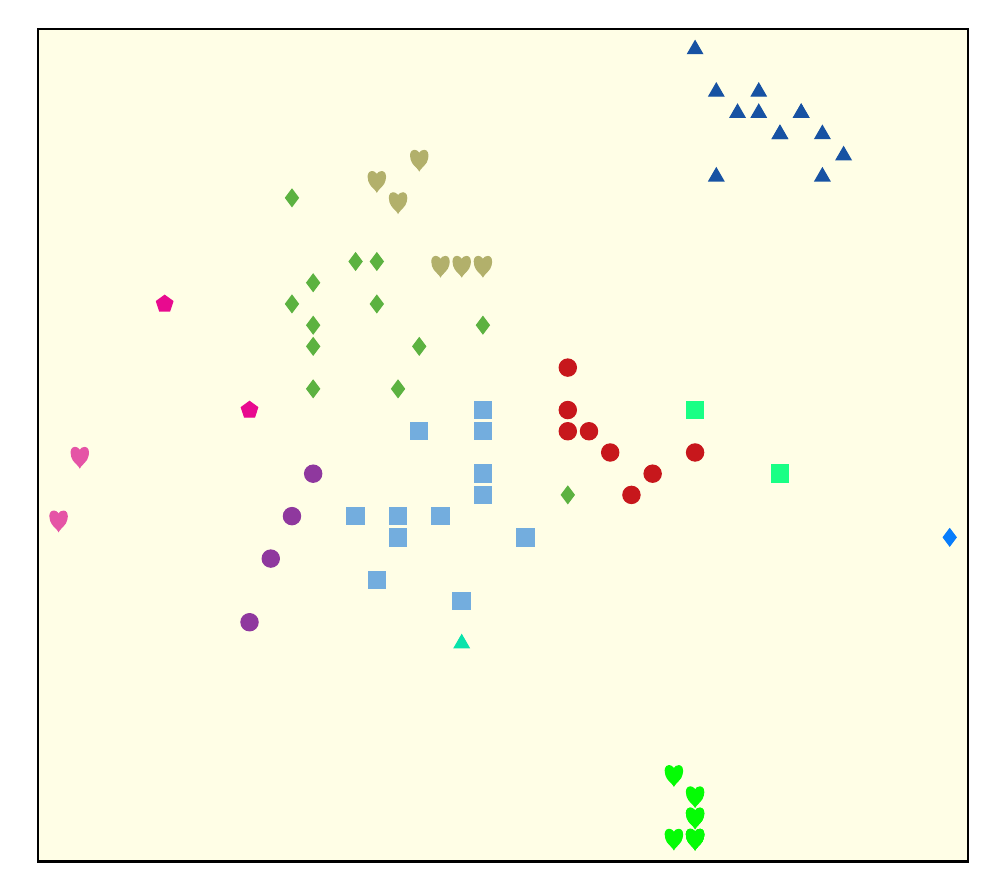 \def\maxW{0.45}
\begin{tikzpicture}[y=\textwidth/\maxW,x=\textwidth/\maxW, background rectangle/.style={draw=black, thick, fill=yellow!10,},show background rectangle]
\def\marRad{1.1mm}
\definecolor{color0}{rgb}{0.78,0.09,0.11}
\definecolor{color1}{rgb}{0.10,1.00,0.52}
\definecolor{color2}{rgb}{0.09,0.32,0.64}
\definecolor{color3}{rgb}{0.70,0.69,0.42}
\definecolor{color4}{rgb}{0.36,0.70,0.25}
\definecolor{color5}{rgb}{0.91,0.04,0.56}
\definecolor{color6}{rgb}{0.9,0.33,0.65}
\definecolor{color7}{rgb}{0.56,0.22,0.62}
\definecolor{color8}{rgb}{0.45,0.68,0.87}
\definecolor{color9}{rgb}{0.03,0.89,0.67}
\definecolor{color10}{rgb}{0.02,0.99,0.02}
\definecolor{color11}{rgb}{0.03,0.49,0.99}
\path[fill=color8,draw=color8,mark size=\marRad, mark=square*] plot coordinates {(-0.02, -0.00)};
\path[fill=color8,draw=color8,mark size=\marRad, mark=square*] plot coordinates {(-0.02, -0.01)};
\path[fill=color8,draw=color8,mark size=\marRad, mark=square*] plot coordinates {(-0.05, -0.01)};
\path[fill=color8,draw=color8,mark size=\marRad, mark=square*] plot coordinates {(-0.04, -0.05)};
\path[fill=color8,draw=color8,mark size=\marRad, mark=square*] plot coordinates {(-0.06, -0.06)};
\path[fill=color8,draw=color8,mark size=\marRad, mark=square*] plot coordinates {(-0.03, -0.09)};
\path[fill=color8,draw=color8,mark size=\marRad, mark=square*] plot coordinates {(-0.02, -0.04)};
\path[fill=color8,draw=color8,mark size=\marRad, mark=square*] plot coordinates {(-0.02, -0.03)};
\path[fill=color8,draw=color8,mark size=\marRad, mark=square*] plot coordinates {(-0.06, -0.05)};
\path[fill=color8,draw=color8,mark size=\marRad, mark=square*] plot coordinates {(-0.08, -0.05)};
\path[fill=color8,draw=color8,mark size=\marRad, mark=square*] plot coordinates {(-0.07, -0.08)};
\path[fill=color8,draw=color8,mark size=\marRad, mark=square*] plot coordinates {(-0.00, -0.06)};
\path[fill=color0,draw=color0,mark size=\marRad, mark=*] plot coordinates {(0.02, 0.02)};
\path[fill=color0,draw=color0,mark size=\marRad, mark=*] plot coordinates {(0.03, -0.01)};
\path[fill=color0,draw=color0,mark size=\marRad, mark=*] plot coordinates {(0.04, -0.02)};
\path[fill=color0,draw=color0,mark size=\marRad, mark=*] plot coordinates {(0.02, 0.00)};
\path[fill=color0,draw=color0,mark size=\marRad, mark=*] plot coordinates {(0.08, -0.02)};
\path[fill=color0,draw=color0,mark size=\marRad, mark=*] plot coordinates {(0.02, -0.01)};
\path[fill=color0,draw=color0,mark size=\marRad, mark=*] plot coordinates {(0.06, -0.03)};
\path[fill=color0,draw=color0,mark size=\marRad, mark=*] plot coordinates {(0.05, -0.04)};
\path[fill=color4,draw=color4,mark size=\marRad, mark=diamond*] plot coordinates {(0.02, -0.04)};
\path[fill=color4,draw=color4,mark size=\marRad, mark=diamond*] plot coordinates {(-0.05, 0.03)};
\path[fill=color4,draw=color4,mark size=\marRad, mark=diamond*] plot coordinates {(-0.02, 0.04)};
\path[fill=color4,draw=color4,mark size=\marRad, mark=diamond*] plot coordinates {(-0.07, 0.07)};
\path[fill=color4,draw=color4,mark size=\marRad, mark=diamond*] plot coordinates {(-0.10, 0.04)};
\path[fill=color4,draw=color4,mark size=\marRad, mark=diamond*] plot coordinates {(-0.10, 0.06)};
\path[fill=color4,draw=color4,mark size=\marRad, mark=diamond*] plot coordinates {(-0.10, 0.03)};
\path[fill=color4,draw=color4,mark size=\marRad, mark=diamond*] plot coordinates {(-0.08, 0.07)};
\path[fill=color4,draw=color4,mark size=\marRad, mark=diamond*] plot coordinates {(-0.11, 0.10)};
\path[fill=color4,draw=color4,mark size=\marRad, mark=diamond*] plot coordinates {(-0.10, 0.01)};
\path[fill=color4,draw=color4,mark size=\marRad, mark=diamond*] plot coordinates {(-0.07, 0.05)};
\path[fill=color4,draw=color4,mark size=\marRad, mark=diamond*] plot coordinates {(-0.06, 0.01)};
\path[fill=color4,draw=color4,mark size=\marRad, mark=diamond*] plot coordinates {(-0.11, 0.05)};
\path[fill=color1,draw=color1,mark size=\marRad, mark=square*] plot coordinates {(0.08, -0.00)};
\path[fill=color1,draw=color1,mark size=\marRad, mark=square*] plot coordinates {(0.12, -0.03)};
\path[fill=color2,draw=color2,mark size=\marRad, mark=triangle*] plot coordinates {(0.14, 0.11)};
\path[fill=color2,draw=color2,mark size=\marRad, mark=triangle*] plot coordinates {(0.12, 0.13)};
\path[fill=color2,draw=color2,mark size=\marRad, mark=triangle*] plot coordinates {(0.12, 0.13)};
\path[fill=color2,draw=color2,mark size=\marRad, mark=triangle*] plot coordinates {(0.10, 0.14)};
\path[fill=color2,draw=color2,mark size=\marRad, mark=triangle*] plot coordinates {(0.11, 0.14)};
\path[fill=color2,draw=color2,mark size=\marRad, mark=triangle*] plot coordinates {(0.09, 0.11)};
\path[fill=color2,draw=color2,mark size=\marRad, mark=triangle*] plot coordinates {(0.09, 0.15)};
\path[fill=color2,draw=color2,mark size=\marRad, mark=triangle*] plot coordinates {(0.14, 0.13)};
\path[fill=color2,draw=color2,mark size=\marRad, mark=triangle*] plot coordinates {(0.11, 0.15)};
\path[fill=color2,draw=color2,mark size=\marRad, mark=triangle*] plot coordinates {(0.15, 0.12)};
\path[fill=color2,draw=color2,mark size=\marRad, mark=triangle*] plot coordinates {(0.13, 0.14)};
\path[fill=color2,draw=color2,mark size=\marRad, mark=triangle*] plot coordinates {(0.08, 0.17)};
\path[fill=color2,draw=color2,mark size=\marRad, mark=triangle*] plot coordinates {(0.13, 0.14)};
\path[fill=color3,draw=color3,mark size=\marRad, mark=heart] plot coordinates {(-0.05, 0.12)};
\path[fill=color3,draw=color3,mark size=\marRad, mark=heart] plot coordinates {(-0.02, 0.07)};
\path[fill=color3,draw=color3,mark size=\marRad, mark=heart] plot coordinates {(-0.03, 0.07)};
\path[fill=color3,draw=color3,mark size=\marRad, mark=heart] plot coordinates {(-0.06, 0.10)};
\path[fill=color3,draw=color3,mark size=\marRad, mark=heart] plot coordinates {(-0.04, 0.07)};
\path[fill=color3,draw=color3,mark size=\marRad, mark=heart] plot coordinates {(-0.07, 0.11)};
\path[fill=color5,draw=color5,mark size=\marRad, mark=pentagon*] plot coordinates {(-0.13, -0.00)};
\path[fill=color5,draw=color5,mark size=\marRad, mark=pentagon*] plot coordinates {(-0.17, 0.05)};
\path[fill=color6,draw=color6,mark size=\marRad, mark=heart] plot coordinates {(-0.22, -0.05)};
\path[fill=color6,draw=color6,mark size=\marRad, mark=heart] plot coordinates {(-0.21, -0.02)};
\path[fill=color7,draw=color7,mark size=\marRad, mark=*] plot coordinates {(-0.11, -0.05)};
\path[fill=color7,draw=color7,mark size=\marRad, mark=*] plot coordinates {(-0.10, -0.03)};
\path[fill=color7,draw=color7,mark size=\marRad, mark=*] plot coordinates {(-0.13, -0.10)};
\path[fill=color7,draw=color7,mark size=\marRad, mark=*] plot coordinates {(-0.12, -0.07)};
\path[fill=color9,draw=color9,mark size=\marRad, mark=triangle*] plot coordinates {(-0.03, -0.11)};
\path[fill=color10,draw=color10,mark size=\marRad, mark=heart] plot coordinates {(0.08, -0.19)};
\path[fill=color10,draw=color10,mark size=\marRad, mark=heart] plot coordinates {(0.08, -0.20)};
\path[fill=color10,draw=color10,mark size=\marRad, mark=heart] plot coordinates {(0.07, -0.17)};
\path[fill=color10,draw=color10,mark size=\marRad, mark=heart] plot coordinates {(0.08, -0.18)};
\path[fill=color10,draw=color10,mark size=\marRad, mark=heart] plot coordinates {(0.08, -0.19)};
\path[fill=color10,draw=color10,mark size=\marRad, mark=heart] plot coordinates {(0.08, -0.20)};
\path[fill=color10,draw=color10,mark size=\marRad, mark=heart] plot coordinates {(0.07, -0.20)};
\path[fill=color10,draw=color10,mark size=\marRad, mark=heart] plot coordinates {(0.08, -0.20)};
\path[fill=color10,draw=color10,mark size=\marRad, mark=heart] plot coordinates {(0.08, -0.20)};
\path[fill=color11,draw=color11,mark size=\marRad, mark=diamond*] plot coordinates {(0.20, -0.06)};
\end{tikzpicture}
